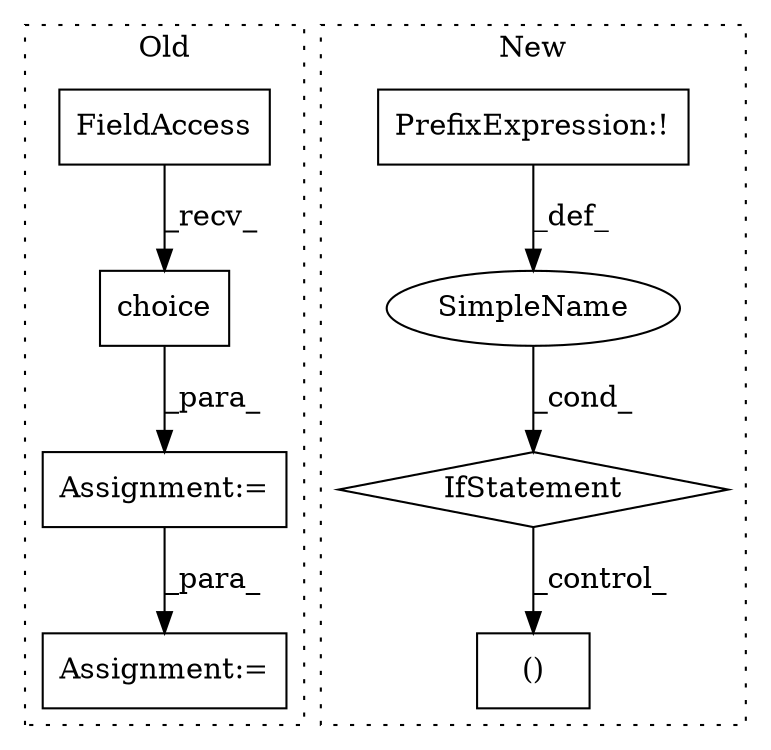 digraph G {
subgraph cluster0 {
1 [label="choice" a="32" s="1022,1039" l="7,1" shape="box"];
3 [label="Assignment:=" a="7" s="1008" l="1" shape="box"];
4 [label="Assignment:=" a="7" s="1052" l="1" shape="box"];
5 [label="FieldAccess" a="22" s="1009" l="12" shape="box"];
label = "Old";
style="dotted";
}
subgraph cluster1 {
2 [label="()" a="106" s="1680" l="72" shape="box"];
6 [label="IfStatement" a="25" s="1254,1273" l="4,2" shape="diamond"];
7 [label="SimpleName" a="42" s="" l="" shape="ellipse"];
8 [label="PrefixExpression:!" a="38" s="1258" l="1" shape="box"];
label = "New";
style="dotted";
}
1 -> 3 [label="_para_"];
3 -> 4 [label="_para_"];
5 -> 1 [label="_recv_"];
6 -> 2 [label="_control_"];
7 -> 6 [label="_cond_"];
8 -> 7 [label="_def_"];
}